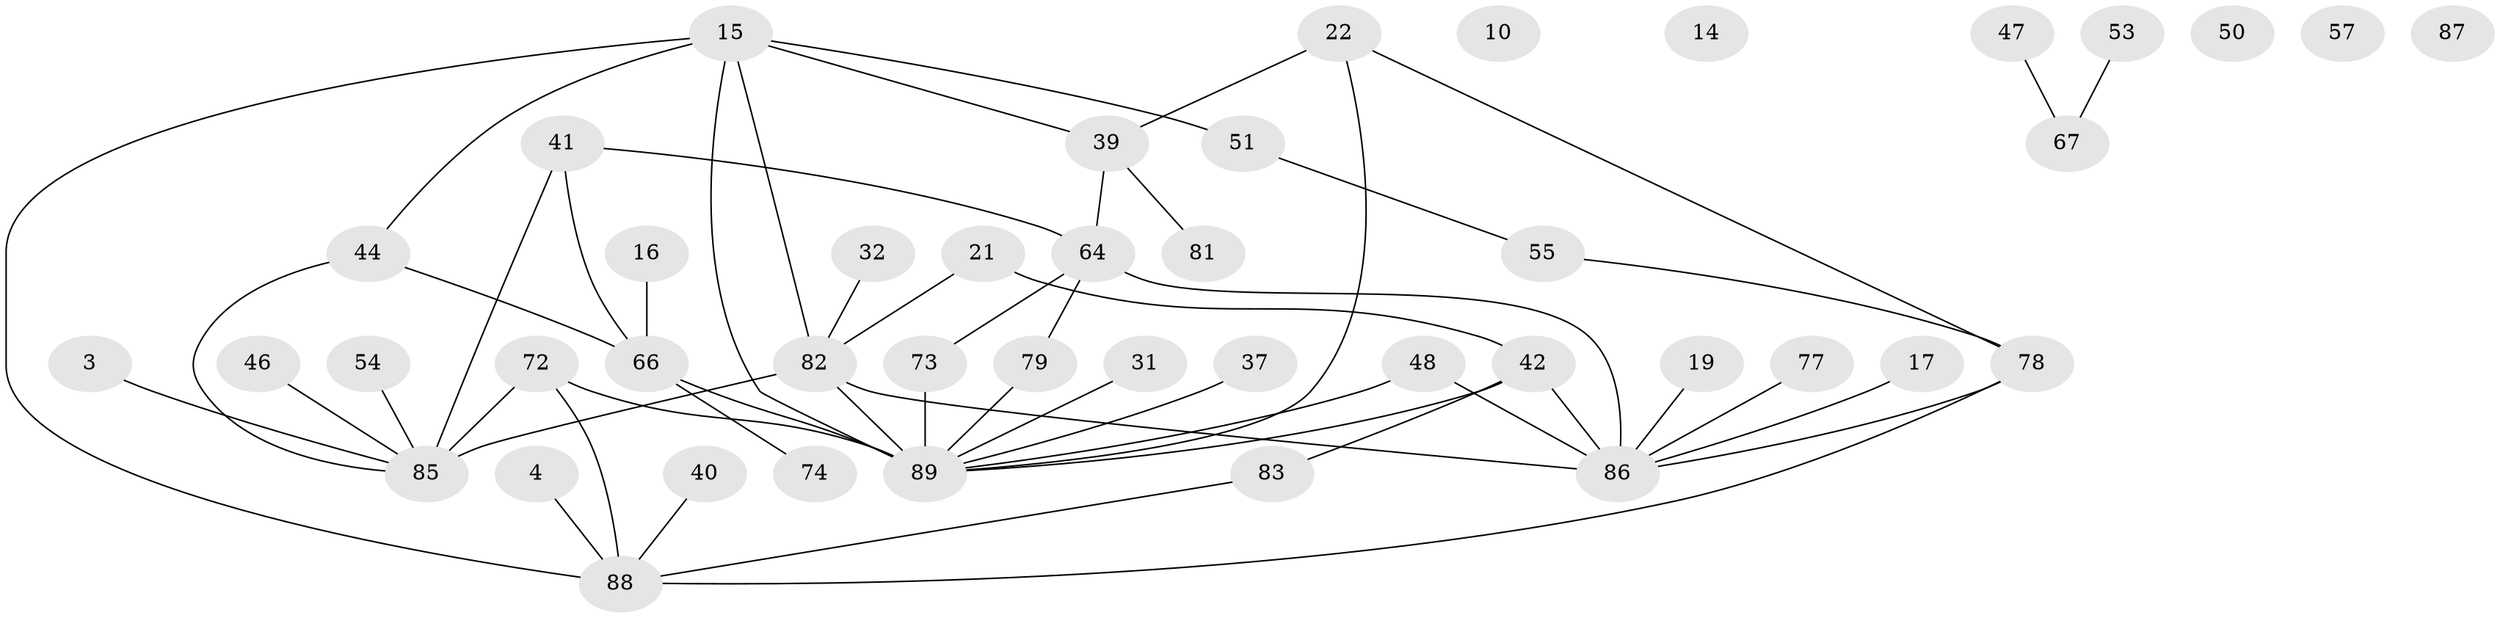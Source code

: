 // original degree distribution, {4: 0.11235955056179775, 1: 0.24719101123595505, 5: 0.11235955056179775, 2: 0.19101123595505617, 3: 0.23595505617977527, 0: 0.056179775280898875, 6: 0.033707865168539325, 7: 0.011235955056179775}
// Generated by graph-tools (version 1.1) at 2025/43/03/04/25 21:43:36]
// undirected, 44 vertices, 55 edges
graph export_dot {
graph [start="1"]
  node [color=gray90,style=filled];
  3;
  4;
  10;
  14;
  15 [super="+2"];
  16;
  17;
  19;
  21;
  22;
  31;
  32;
  37;
  39;
  40;
  41 [super="+26"];
  42;
  44 [super="+38+8+33"];
  46;
  47;
  48;
  50;
  51;
  53;
  54;
  55;
  57;
  64 [super="+43+52"];
  66 [super="+34+65"];
  67;
  72 [super="+11"];
  73 [super="+63"];
  74 [super="+23"];
  77;
  78 [super="+5"];
  79 [super="+56+6+58"];
  81;
  82 [super="+59+30"];
  83 [super="+18+45"];
  85 [super="+36+80"];
  86 [super="+76+84"];
  87;
  88;
  89 [super="+25+75+35+70+69"];
  3 -- 85;
  4 -- 88;
  15 -- 39;
  15 -- 51;
  15 -- 88 [weight=2];
  15 -- 44;
  15 -- 82;
  15 -- 89;
  16 -- 66;
  17 -- 86;
  19 -- 86;
  21 -- 42;
  21 -- 82;
  22 -- 39;
  22 -- 78 [weight=2];
  22 -- 89 [weight=2];
  31 -- 89;
  32 -- 82;
  37 -- 89;
  39 -- 81;
  39 -- 64;
  40 -- 88;
  41 -- 85 [weight=2];
  41 -- 66 [weight=2];
  41 -- 64;
  42 -- 86 [weight=2];
  42 -- 83;
  42 -- 89;
  44 -- 66;
  44 -- 85;
  46 -- 85;
  47 -- 67;
  48 -- 86 [weight=2];
  48 -- 89;
  51 -- 55;
  53 -- 67;
  54 -- 85;
  55 -- 78;
  64 -- 73 [weight=2];
  64 -- 86 [weight=2];
  64 -- 79;
  66 -- 74;
  66 -- 89 [weight=3];
  72 -- 88;
  72 -- 85;
  72 -- 89;
  73 -- 89;
  77 -- 86;
  78 -- 86 [weight=2];
  78 -- 88;
  79 -- 89;
  82 -- 85 [weight=4];
  82 -- 86;
  82 -- 89 [weight=3];
  83 -- 88;
}

